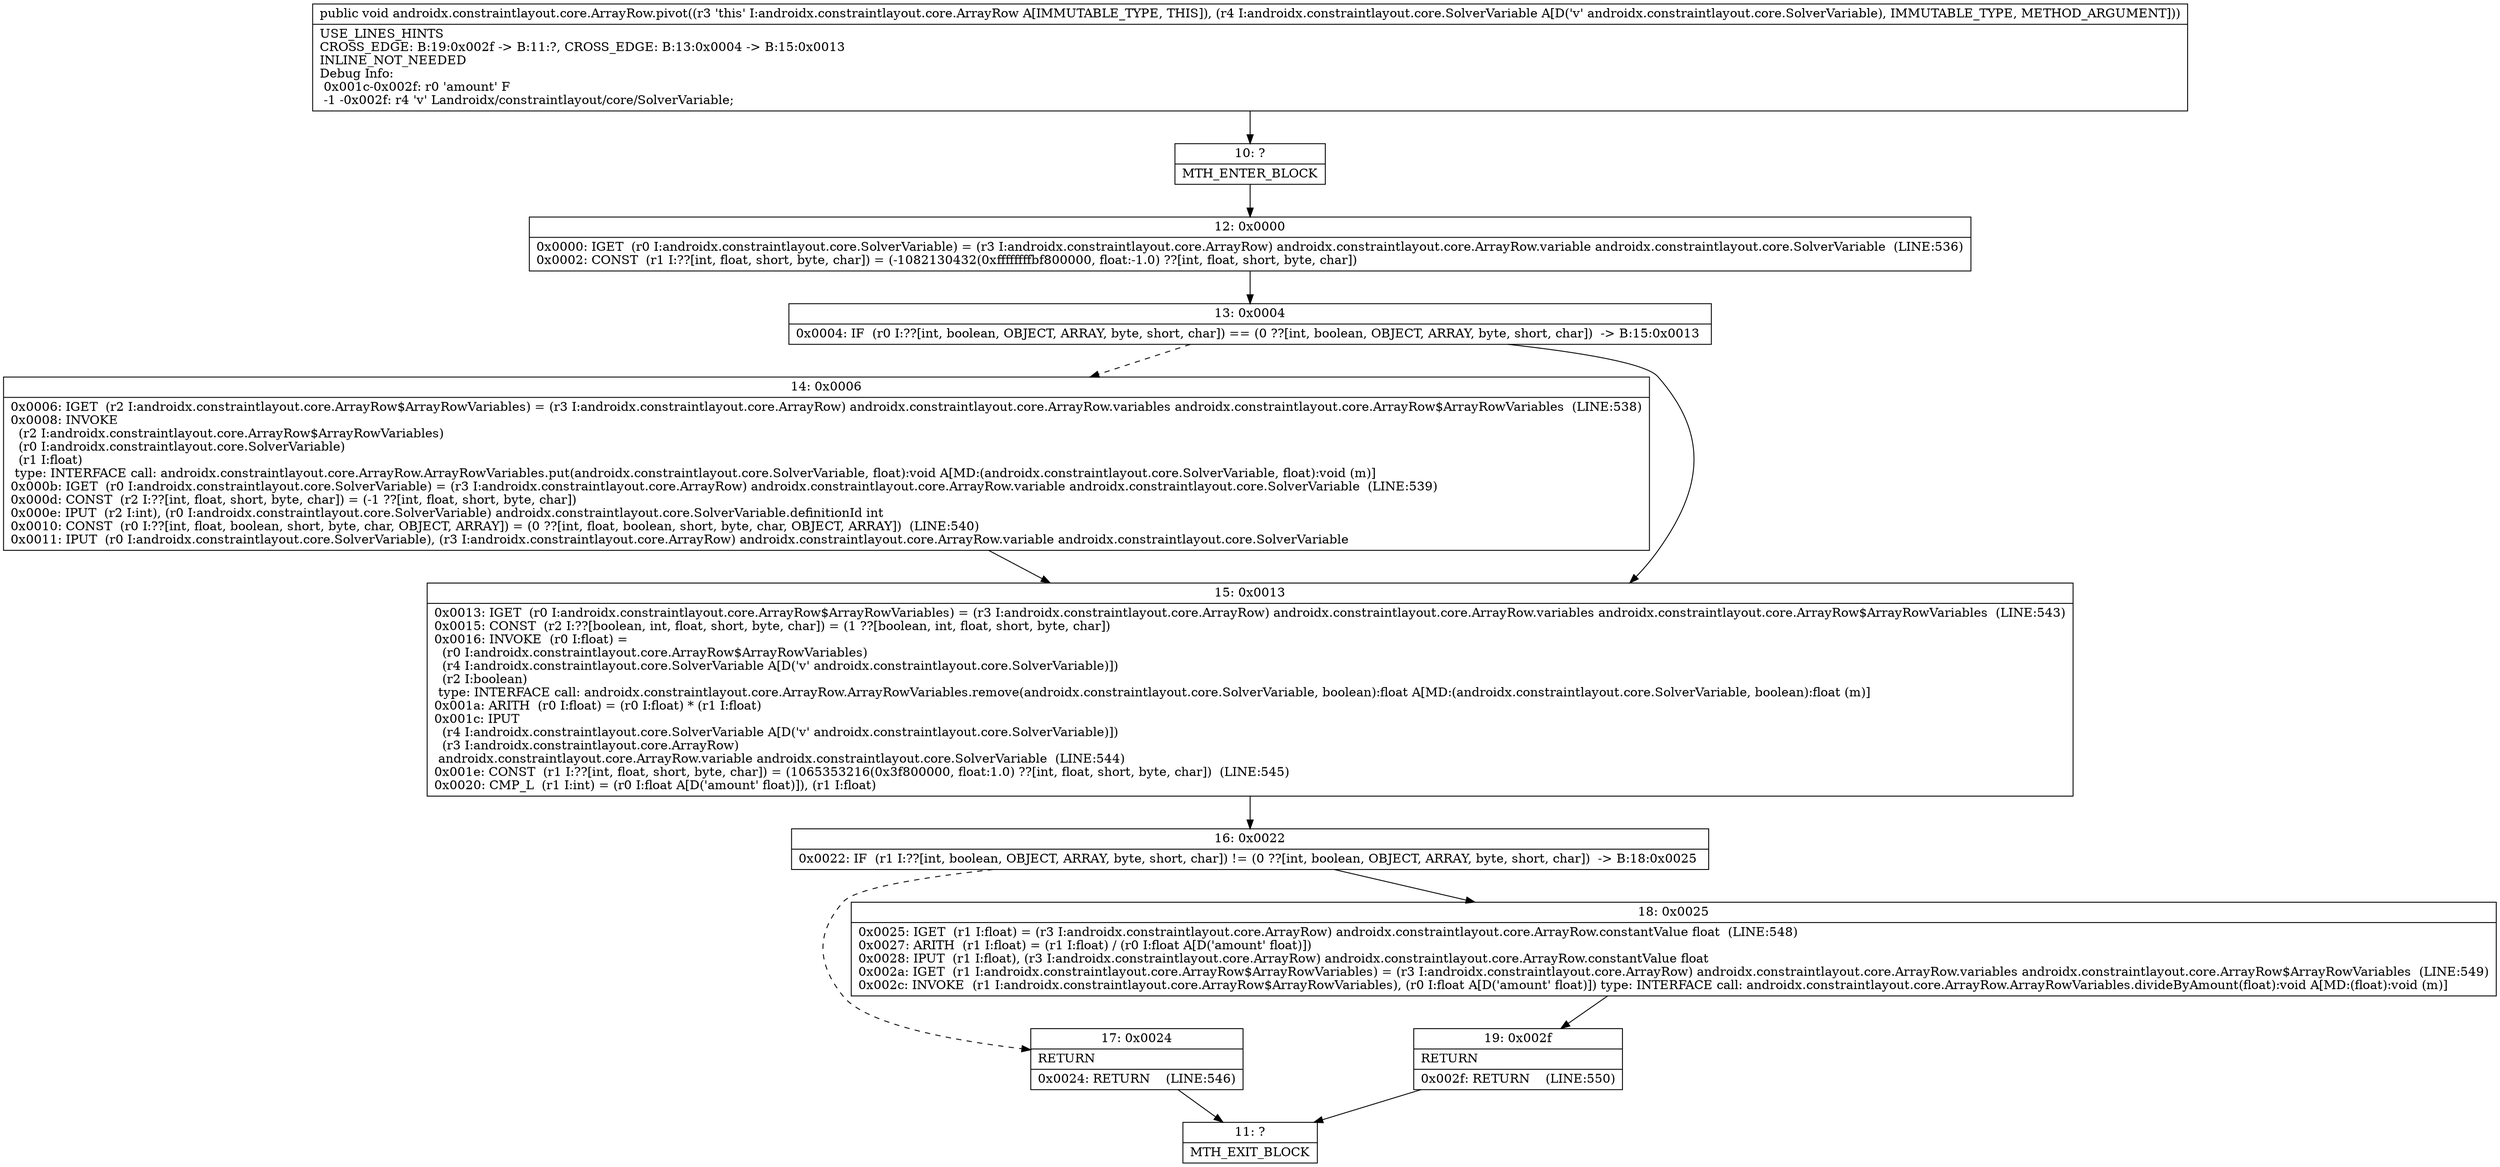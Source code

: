 digraph "CFG forandroidx.constraintlayout.core.ArrayRow.pivot(Landroidx\/constraintlayout\/core\/SolverVariable;)V" {
Node_10 [shape=record,label="{10\:\ ?|MTH_ENTER_BLOCK\l}"];
Node_12 [shape=record,label="{12\:\ 0x0000|0x0000: IGET  (r0 I:androidx.constraintlayout.core.SolverVariable) = (r3 I:androidx.constraintlayout.core.ArrayRow) androidx.constraintlayout.core.ArrayRow.variable androidx.constraintlayout.core.SolverVariable  (LINE:536)\l0x0002: CONST  (r1 I:??[int, float, short, byte, char]) = (\-1082130432(0xffffffffbf800000, float:\-1.0) ??[int, float, short, byte, char]) \l}"];
Node_13 [shape=record,label="{13\:\ 0x0004|0x0004: IF  (r0 I:??[int, boolean, OBJECT, ARRAY, byte, short, char]) == (0 ??[int, boolean, OBJECT, ARRAY, byte, short, char])  \-\> B:15:0x0013 \l}"];
Node_14 [shape=record,label="{14\:\ 0x0006|0x0006: IGET  (r2 I:androidx.constraintlayout.core.ArrayRow$ArrayRowVariables) = (r3 I:androidx.constraintlayout.core.ArrayRow) androidx.constraintlayout.core.ArrayRow.variables androidx.constraintlayout.core.ArrayRow$ArrayRowVariables  (LINE:538)\l0x0008: INVOKE  \l  (r2 I:androidx.constraintlayout.core.ArrayRow$ArrayRowVariables)\l  (r0 I:androidx.constraintlayout.core.SolverVariable)\l  (r1 I:float)\l type: INTERFACE call: androidx.constraintlayout.core.ArrayRow.ArrayRowVariables.put(androidx.constraintlayout.core.SolverVariable, float):void A[MD:(androidx.constraintlayout.core.SolverVariable, float):void (m)]\l0x000b: IGET  (r0 I:androidx.constraintlayout.core.SolverVariable) = (r3 I:androidx.constraintlayout.core.ArrayRow) androidx.constraintlayout.core.ArrayRow.variable androidx.constraintlayout.core.SolverVariable  (LINE:539)\l0x000d: CONST  (r2 I:??[int, float, short, byte, char]) = (\-1 ??[int, float, short, byte, char]) \l0x000e: IPUT  (r2 I:int), (r0 I:androidx.constraintlayout.core.SolverVariable) androidx.constraintlayout.core.SolverVariable.definitionId int \l0x0010: CONST  (r0 I:??[int, float, boolean, short, byte, char, OBJECT, ARRAY]) = (0 ??[int, float, boolean, short, byte, char, OBJECT, ARRAY])  (LINE:540)\l0x0011: IPUT  (r0 I:androidx.constraintlayout.core.SolverVariable), (r3 I:androidx.constraintlayout.core.ArrayRow) androidx.constraintlayout.core.ArrayRow.variable androidx.constraintlayout.core.SolverVariable \l}"];
Node_15 [shape=record,label="{15\:\ 0x0013|0x0013: IGET  (r0 I:androidx.constraintlayout.core.ArrayRow$ArrayRowVariables) = (r3 I:androidx.constraintlayout.core.ArrayRow) androidx.constraintlayout.core.ArrayRow.variables androidx.constraintlayout.core.ArrayRow$ArrayRowVariables  (LINE:543)\l0x0015: CONST  (r2 I:??[boolean, int, float, short, byte, char]) = (1 ??[boolean, int, float, short, byte, char]) \l0x0016: INVOKE  (r0 I:float) = \l  (r0 I:androidx.constraintlayout.core.ArrayRow$ArrayRowVariables)\l  (r4 I:androidx.constraintlayout.core.SolverVariable A[D('v' androidx.constraintlayout.core.SolverVariable)])\l  (r2 I:boolean)\l type: INTERFACE call: androidx.constraintlayout.core.ArrayRow.ArrayRowVariables.remove(androidx.constraintlayout.core.SolverVariable, boolean):float A[MD:(androidx.constraintlayout.core.SolverVariable, boolean):float (m)]\l0x001a: ARITH  (r0 I:float) = (r0 I:float) * (r1 I:float) \l0x001c: IPUT  \l  (r4 I:androidx.constraintlayout.core.SolverVariable A[D('v' androidx.constraintlayout.core.SolverVariable)])\l  (r3 I:androidx.constraintlayout.core.ArrayRow)\l androidx.constraintlayout.core.ArrayRow.variable androidx.constraintlayout.core.SolverVariable  (LINE:544)\l0x001e: CONST  (r1 I:??[int, float, short, byte, char]) = (1065353216(0x3f800000, float:1.0) ??[int, float, short, byte, char])  (LINE:545)\l0x0020: CMP_L  (r1 I:int) = (r0 I:float A[D('amount' float)]), (r1 I:float) \l}"];
Node_16 [shape=record,label="{16\:\ 0x0022|0x0022: IF  (r1 I:??[int, boolean, OBJECT, ARRAY, byte, short, char]) != (0 ??[int, boolean, OBJECT, ARRAY, byte, short, char])  \-\> B:18:0x0025 \l}"];
Node_17 [shape=record,label="{17\:\ 0x0024|RETURN\l|0x0024: RETURN    (LINE:546)\l}"];
Node_11 [shape=record,label="{11\:\ ?|MTH_EXIT_BLOCK\l}"];
Node_18 [shape=record,label="{18\:\ 0x0025|0x0025: IGET  (r1 I:float) = (r3 I:androidx.constraintlayout.core.ArrayRow) androidx.constraintlayout.core.ArrayRow.constantValue float  (LINE:548)\l0x0027: ARITH  (r1 I:float) = (r1 I:float) \/ (r0 I:float A[D('amount' float)]) \l0x0028: IPUT  (r1 I:float), (r3 I:androidx.constraintlayout.core.ArrayRow) androidx.constraintlayout.core.ArrayRow.constantValue float \l0x002a: IGET  (r1 I:androidx.constraintlayout.core.ArrayRow$ArrayRowVariables) = (r3 I:androidx.constraintlayout.core.ArrayRow) androidx.constraintlayout.core.ArrayRow.variables androidx.constraintlayout.core.ArrayRow$ArrayRowVariables  (LINE:549)\l0x002c: INVOKE  (r1 I:androidx.constraintlayout.core.ArrayRow$ArrayRowVariables), (r0 I:float A[D('amount' float)]) type: INTERFACE call: androidx.constraintlayout.core.ArrayRow.ArrayRowVariables.divideByAmount(float):void A[MD:(float):void (m)]\l}"];
Node_19 [shape=record,label="{19\:\ 0x002f|RETURN\l|0x002f: RETURN    (LINE:550)\l}"];
MethodNode[shape=record,label="{public void androidx.constraintlayout.core.ArrayRow.pivot((r3 'this' I:androidx.constraintlayout.core.ArrayRow A[IMMUTABLE_TYPE, THIS]), (r4 I:androidx.constraintlayout.core.SolverVariable A[D('v' androidx.constraintlayout.core.SolverVariable), IMMUTABLE_TYPE, METHOD_ARGUMENT]))  | USE_LINES_HINTS\lCROSS_EDGE: B:19:0x002f \-\> B:11:?, CROSS_EDGE: B:13:0x0004 \-\> B:15:0x0013\lINLINE_NOT_NEEDED\lDebug Info:\l  0x001c\-0x002f: r0 'amount' F\l  \-1 \-0x002f: r4 'v' Landroidx\/constraintlayout\/core\/SolverVariable;\l}"];
MethodNode -> Node_10;Node_10 -> Node_12;
Node_12 -> Node_13;
Node_13 -> Node_14[style=dashed];
Node_13 -> Node_15;
Node_14 -> Node_15;
Node_15 -> Node_16;
Node_16 -> Node_17[style=dashed];
Node_16 -> Node_18;
Node_17 -> Node_11;
Node_18 -> Node_19;
Node_19 -> Node_11;
}

